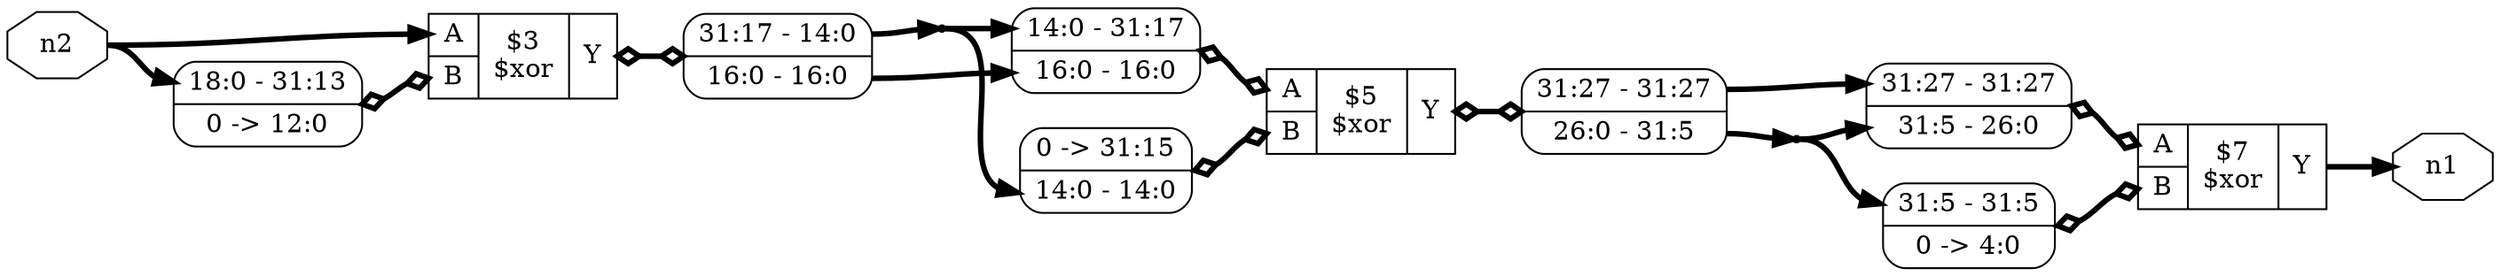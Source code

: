 digraph "xorshift32" {
rankdir="LR";
remincross=true;
n4 [ shape=octagon, label="n2", color="black", fontcolor="black"];
n5 [ shape=octagon, label="n1", color="black", fontcolor="black"];
c10 [ shape=record, label="{{<p7> A|<p8> B}|$5\n$xor|{<p9> Y}}",  ];
x0 [ shape=record, style=rounded, label="<s1> 14:0 - 31:17 |<s0> 16:0 - 16:0 ", color="black", fontcolor="black" ];
x0:e -> c10:p7:w [arrowhead=odiamond, arrowtail=odiamond, dir=both, color="black", fontcolor="black", style="setlinewidth(3)", label=""];
x1 [ shape=record, style=rounded, label="0 -&gt; 31:15 |<s0> 14:0 - 14:0 ", color="black", fontcolor="black" ];
x1:e -> c10:p8:w [arrowhead=odiamond, arrowtail=odiamond, dir=both, color="black", fontcolor="black", style="setlinewidth(3)", label=""];
x2 [ shape=record, style=rounded, label="<s1> 31:27 - 31:27 |<s0> 26:0 - 31:5 ", color="black", fontcolor="black" ];
c10:p9:e -> x2:w [arrowhead=odiamond, arrowtail=odiamond, dir=both, color="black", fontcolor="black", style="setlinewidth(3)", label=""];
c11 [ shape=record, label="{{<p7> A|<p8> B}|$7\n$xor|{<p9> Y}}",  ];
x3 [ shape=record, style=rounded, label="<s1> 31:27 - 31:27 |<s0> 31:5 - 26:0 ", color="black", fontcolor="black" ];
x3:e -> c11:p7:w [arrowhead=odiamond, arrowtail=odiamond, dir=both, color="black", fontcolor="black", style="setlinewidth(3)", label=""];
x4 [ shape=record, style=rounded, label="<s1> 31:5 - 31:5 |0 -&gt; 4:0 ", color="black", fontcolor="black" ];
x4:e -> c11:p8:w [arrowhead=odiamond, arrowtail=odiamond, dir=both, color="black", fontcolor="black", style="setlinewidth(3)", label=""];
c12 [ shape=record, label="{{<p7> A|<p8> B}|$3\n$xor|{<p9> Y}}",  ];
x5 [ shape=record, style=rounded, label="<s1> 18:0 - 31:13 |0 -&gt; 12:0 ", color="black", fontcolor="black" ];
x5:e -> c12:p8:w [arrowhead=odiamond, arrowtail=odiamond, dir=both, color="black", fontcolor="black", style="setlinewidth(3)", label=""];
x6 [ shape=record, style=rounded, label="<s1> 31:17 - 14:0 |<s0> 16:0 - 16:0 ", color="black", fontcolor="black" ];
c12:p9:e -> x6:w [arrowhead=odiamond, arrowtail=odiamond, dir=both, color="black", fontcolor="black", style="setlinewidth(3)", label=""];
x2:s1:e -> x3:s1:w [color="black", fontcolor="black", style="setlinewidth(3)", label=""];
x6:s0:e -> x0:s0:w [color="black", fontcolor="black", style="setlinewidth(3)", label=""];
n3 [ shape=point ];
x6:s1:e -> n3:w [color="black", fontcolor="black", style="setlinewidth(3)", label=""];
n3:e -> x0:s1:w [color="black", fontcolor="black", style="setlinewidth(3)", label=""];
n3:e -> x1:s0:w [color="black", fontcolor="black", style="setlinewidth(3)", label=""];
n4:e -> c12:p7:w [color="black", fontcolor="black", style="setlinewidth(3)", label=""];
n4:e -> x5:s1:w [color="black", fontcolor="black", style="setlinewidth(3)", label=""];
c11:p9:e -> n5:w [color="black", fontcolor="black", style="setlinewidth(3)", label=""];
n6 [ shape=point ];
x2:s0:e -> n6:w [color="black", fontcolor="black", style="setlinewidth(3)", label=""];
n6:e -> x3:s0:w [color="black", fontcolor="black", style="setlinewidth(3)", label=""];
n6:e -> x4:s1:w [color="black", fontcolor="black", style="setlinewidth(3)", label=""];
}
